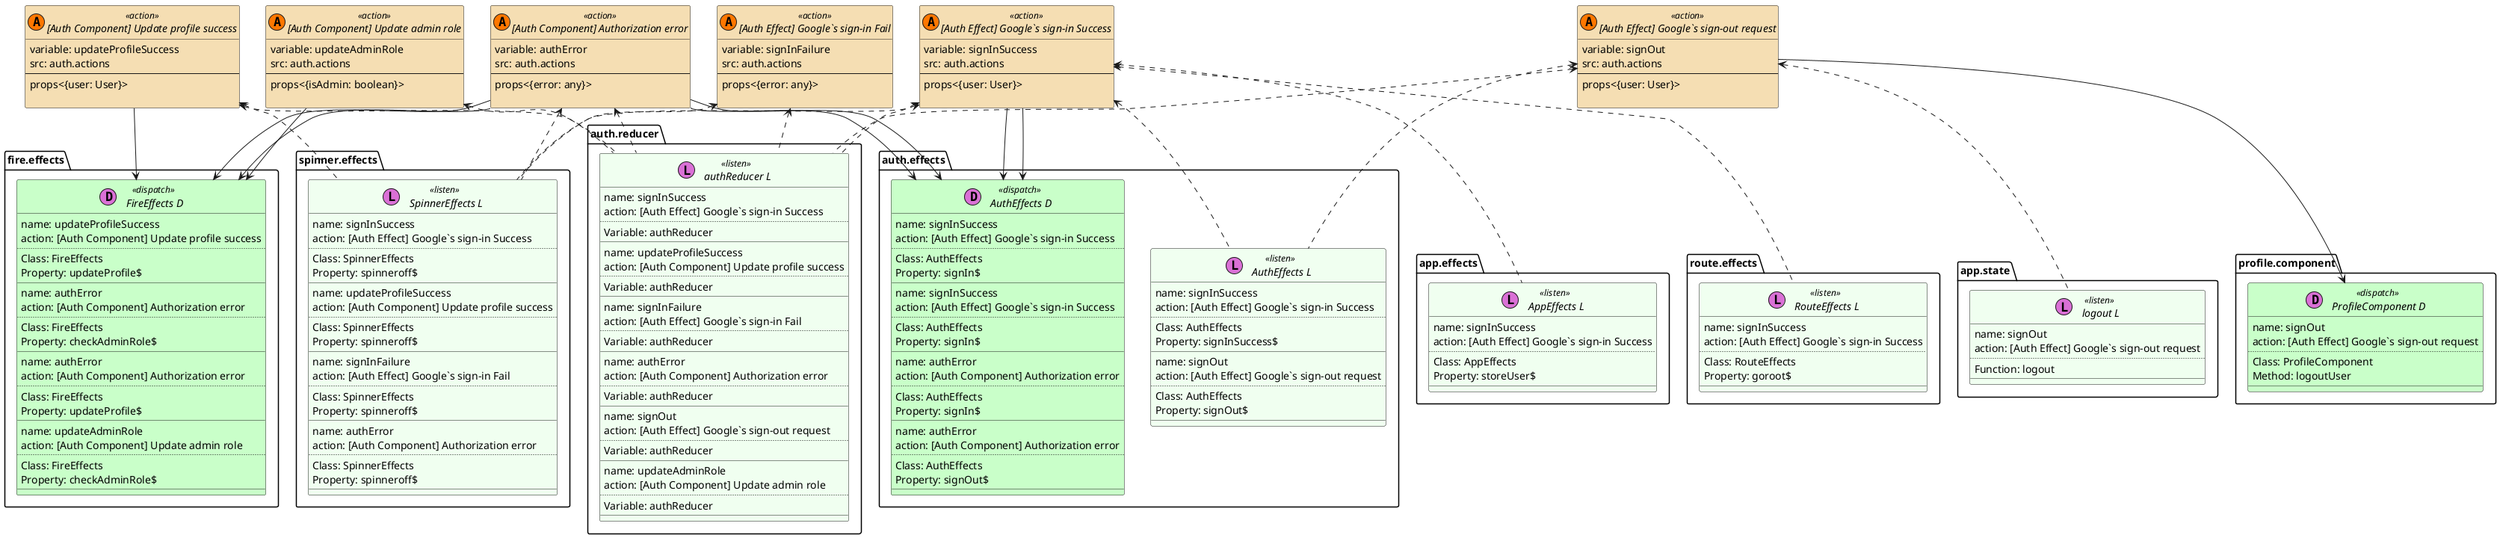 @startuml auth.reducer_authReducer

set namespaceSeparator ::
skinparam class {
    BackgroundColor<<listen>> HoneyDew
    BackgroundColor<<action>> Wheat
    BackgroundColor<<dispatch>> Technology
}

interface "[Auth Effect] Google`s sign-in Success" << (A,#FF7700) action >> {
            variable: signInSuccess
            src: auth.actions
            --
            props<{user: User}>

        }

        
interface "auth.reducer:: authReducer L" << (L,orchid) listen >> {
            name: signInSuccess
            action: [Auth Effect] Google`s sign-in Success
            ..
            Variable: authReducer
            __
        }
        "[Auth Effect] Google`s sign-in Success" <.down. "auth.reducer:: authReducer L"

interface "auth.effects:: AuthEffects D" << (D,orchid) dispatch >> {
            name: signInSuccess
            action: [Auth Effect] Google`s sign-in Success
            ..
            Class: AuthEffects
Property: signIn$
            __
        }
        "[Auth Effect] Google`s sign-in Success" -down-> "auth.effects:: AuthEffects D"

interface "auth.effects:: AuthEffects D" << (D,orchid) dispatch >> {
            name: signInSuccess
            action: [Auth Effect] Google`s sign-in Success
            ..
            Class: AuthEffects
Property: signIn$
            __
        }
        "[Auth Effect] Google`s sign-in Success" -down-> "auth.effects:: AuthEffects D"

interface "auth.effects:: AuthEffects L" << (L,orchid) listen >> {
            name: signInSuccess
            action: [Auth Effect] Google`s sign-in Success
            ..
            Class: AuthEffects
Property: signInSuccess$
            __
        }
        "[Auth Effect] Google`s sign-in Success" <.down. "auth.effects:: AuthEffects L"

interface "route.effects:: RouteEffects L" << (L,orchid) listen >> {
            name: signInSuccess
            action: [Auth Effect] Google`s sign-in Success
            ..
            Class: RouteEffects
Property: goroot$
            __
        }
        "[Auth Effect] Google`s sign-in Success" <.down. "route.effects:: RouteEffects L"

interface "app.effects:: AppEffects L" << (L,orchid) listen >> {
            name: signInSuccess
            action: [Auth Effect] Google`s sign-in Success
            ..
            Class: AppEffects
Property: storeUser$
            __
        }
        "[Auth Effect] Google`s sign-in Success" <.down. "app.effects:: AppEffects L"

interface "spinner.effects:: SpinnerEffects L" << (L,orchid) listen >> {
            name: signInSuccess
            action: [Auth Effect] Google`s sign-in Success
            ..
            Class: SpinnerEffects
Property: spinneroff$
            __
        }
        "[Auth Effect] Google`s sign-in Success" <.down. "spinner.effects:: SpinnerEffects L"

interface "[Auth Component] Update profile success" << (A,#FF7700) action >> {
            variable: updateProfileSuccess
            src: auth.actions
            --
            props<{user: User}>

        }

        
interface "auth.reducer:: authReducer L" << (L,orchid) listen >> {
            name: updateProfileSuccess
            action: [Auth Component] Update profile success
            ..
            Variable: authReducer
            __
        }
        "[Auth Component] Update profile success" <.down. "auth.reducer:: authReducer L"

interface "fire.effects:: FireEffects D" << (D,orchid) dispatch >> {
            name: updateProfileSuccess
            action: [Auth Component] Update profile success
            ..
            Class: FireEffects
Property: updateProfile$
            __
        }
        "[Auth Component] Update profile success" -down-> "fire.effects:: FireEffects D"

interface "spinner.effects:: SpinnerEffects L" << (L,orchid) listen >> {
            name: updateProfileSuccess
            action: [Auth Component] Update profile success
            ..
            Class: SpinnerEffects
Property: spinneroff$
            __
        }
        "[Auth Component] Update profile success" <.down. "spinner.effects:: SpinnerEffects L"

interface "[Auth Effect] Google`s sign-in Fail" << (A,#FF7700) action >> {
            variable: signInFailure
            src: auth.actions
            --
            props<{error: any}>

        }

        
interface "auth.reducer:: authReducer L" << (L,orchid) listen >> {
            name: signInFailure
            action: [Auth Effect] Google`s sign-in Fail
            ..
            Variable: authReducer
            __
        }
        "[Auth Effect] Google`s sign-in Fail" <.down. "auth.reducer:: authReducer L"

interface "spinner.effects:: SpinnerEffects L" << (L,orchid) listen >> {
            name: signInFailure
            action: [Auth Effect] Google`s sign-in Fail
            ..
            Class: SpinnerEffects
Property: spinneroff$
            __
        }
        "[Auth Effect] Google`s sign-in Fail" <.down. "spinner.effects:: SpinnerEffects L"

interface "[Auth Component] Authorization error" << (A,#FF7700) action >> {
            variable: authError
            src: auth.actions
            --
            props<{error: any}>

        }

        
interface "auth.reducer:: authReducer L" << (L,orchid) listen >> {
            name: authError
            action: [Auth Component] Authorization error
            ..
            Variable: authReducer
            __
        }
        "[Auth Component] Authorization error" <.down. "auth.reducer:: authReducer L"

interface "auth.effects:: AuthEffects D" << (D,orchid) dispatch >> {
            name: authError
            action: [Auth Component] Authorization error
            ..
            Class: AuthEffects
Property: signIn$
            __
        }
        "[Auth Component] Authorization error" -down-> "auth.effects:: AuthEffects D"

interface "auth.effects:: AuthEffects D" << (D,orchid) dispatch >> {
            name: authError
            action: [Auth Component] Authorization error
            ..
            Class: AuthEffects
Property: signOut$
            __
        }
        "[Auth Component] Authorization error" -down-> "auth.effects:: AuthEffects D"

interface "fire.effects:: FireEffects D" << (D,orchid) dispatch >> {
            name: authError
            action: [Auth Component] Authorization error
            ..
            Class: FireEffects
Property: checkAdminRole$
            __
        }
        "[Auth Component] Authorization error" -down-> "fire.effects:: FireEffects D"

interface "fire.effects:: FireEffects D" << (D,orchid) dispatch >> {
            name: authError
            action: [Auth Component] Authorization error
            ..
            Class: FireEffects
Property: updateProfile$
            __
        }
        "[Auth Component] Authorization error" -down-> "fire.effects:: FireEffects D"

interface "spinner.effects:: SpinnerEffects L" << (L,orchid) listen >> {
            name: authError
            action: [Auth Component] Authorization error
            ..
            Class: SpinnerEffects
Property: spinneroff$
            __
        }
        "[Auth Component] Authorization error" <.down. "spinner.effects:: SpinnerEffects L"

interface "[Auth Effect] Google`s sign-out request" << (A,#FF7700) action >> {
            variable: signOut
            src: auth.actions
            --
            props<{user: User}>

        }

        
interface "auth.reducer:: authReducer L" << (L,orchid) listen >> {
            name: signOut
            action: [Auth Effect] Google`s sign-out request
            ..
            Variable: authReducer
            __
        }
        "[Auth Effect] Google`s sign-out request" <.down. "auth.reducer:: authReducer L"

interface "app.state:: logout L" << (L,orchid) listen >> {
            name: signOut
            action: [Auth Effect] Google`s sign-out request
            ..
            Function: logout
            __
        }
        "[Auth Effect] Google`s sign-out request" <.down. "app.state:: logout L"

interface "profile.component:: ProfileComponent D" << (D,orchid) dispatch >> {
            name: signOut
            action: [Auth Effect] Google`s sign-out request
            ..
            Class: ProfileComponent
Method: logoutUser
            __
        }
        "[Auth Effect] Google`s sign-out request" -down-> "profile.component:: ProfileComponent D"

interface "auth.effects:: AuthEffects L" << (L,orchid) listen >> {
            name: signOut
            action: [Auth Effect] Google`s sign-out request
            ..
            Class: AuthEffects
Property: signOut$
            __
        }
        "[Auth Effect] Google`s sign-out request" <.down. "auth.effects:: AuthEffects L"

interface "[Auth Component] Update admin role" << (A,#FF7700) action >> {
            variable: updateAdminRole
            src: auth.actions
            --
            props<{isAdmin: boolean}>

        }

        
interface "auth.reducer:: authReducer L" << (L,orchid) listen >> {
            name: updateAdminRole
            action: [Auth Component] Update admin role
            ..
            Variable: authReducer
            __
        }
        "[Auth Component] Update admin role" <.down. "auth.reducer:: authReducer L"

interface "fire.effects:: FireEffects D" << (D,orchid) dispatch >> {
            name: updateAdminRole
            action: [Auth Component] Update admin role
            ..
            Class: FireEffects
Property: checkAdminRole$
            __
        }
        "[Auth Component] Update admin role" -down-> "fire.effects:: FireEffects D"
 

@enduml